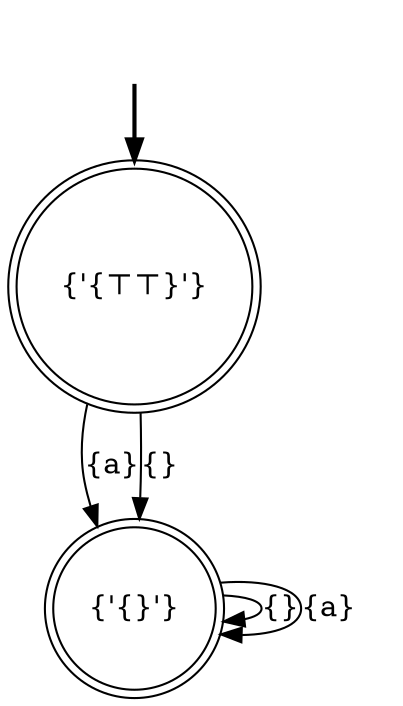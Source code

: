 digraph {
	fake [style=invisible]
	"{'{}'}" [shape=doublecircle]
	"{'{⊤⊤}'}" [root=true shape=doublecircle]
	fake -> "{'{⊤⊤}'}" [style=bold]
	"{'{}'}" -> "{'{}'}" [label="{}"]
	"{'{⊤⊤}'}" -> "{'{}'}" [label="{a}"]
	"{'{}'}" -> "{'{}'}" [label="{a}"]
	"{'{⊤⊤}'}" -> "{'{}'}" [label="{}"]
}
